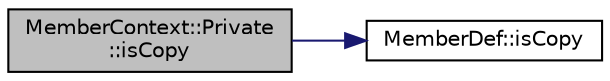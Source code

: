 digraph "MemberContext::Private::isCopy"
{
 // LATEX_PDF_SIZE
  edge [fontname="Helvetica",fontsize="10",labelfontname="Helvetica",labelfontsize="10"];
  node [fontname="Helvetica",fontsize="10",shape=record];
  rankdir="LR";
  Node1 [label="MemberContext::Private\l::isCopy",height=0.2,width=0.4,color="black", fillcolor="grey75", style="filled", fontcolor="black",tooltip=" "];
  Node1 -> Node2 [color="midnightblue",fontsize="10",style="solid",fontname="Helvetica"];
  Node2 [label="MemberDef::isCopy",height=0.2,width=0.4,color="black", fillcolor="white", style="filled",URL="$classMemberDef.html#a6548961c5a9f2003ec5425bea0249ad2",tooltip=" "];
}
